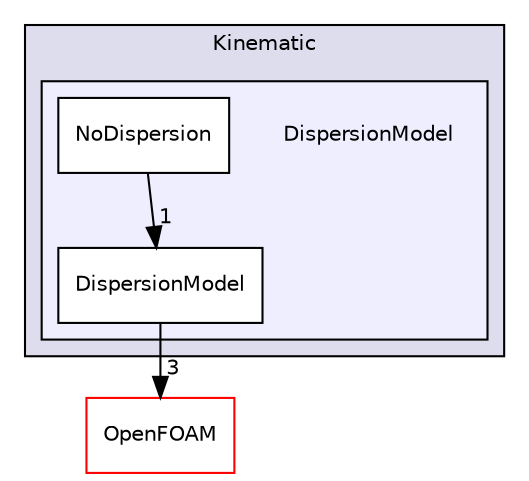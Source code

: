 digraph "src/lagrangian/intermediate/submodels/Kinematic/DispersionModel" {
  bgcolor=transparent;
  compound=true
  node [ fontsize="10", fontname="Helvetica"];
  edge [ labelfontsize="10", labelfontname="Helvetica"];
  subgraph clusterdir_280ce042c33ce1e00a1fb89491254772 {
    graph [ bgcolor="#ddddee", pencolor="black", label="Kinematic" fontname="Helvetica", fontsize="10", URL="dir_280ce042c33ce1e00a1fb89491254772.html"]
  subgraph clusterdir_1a1b0db6ee4be96508c5925195e4b1da {
    graph [ bgcolor="#eeeeff", pencolor="black", label="" URL="dir_1a1b0db6ee4be96508c5925195e4b1da.html"];
    dir_1a1b0db6ee4be96508c5925195e4b1da [shape=plaintext label="DispersionModel"];
    dir_6d2491821f2143f59278e5b5f1498c55 [shape=box label="DispersionModel" color="black" fillcolor="white" style="filled" URL="dir_6d2491821f2143f59278e5b5f1498c55.html"];
    dir_3bbc35f092d05a98574ef1a4bdc48429 [shape=box label="NoDispersion" color="black" fillcolor="white" style="filled" URL="dir_3bbc35f092d05a98574ef1a4bdc48429.html"];
  }
  }
  dir_c5473ff19b20e6ec4dfe5c310b3778a8 [shape=box label="OpenFOAM" color="red" URL="dir_c5473ff19b20e6ec4dfe5c310b3778a8.html"];
  dir_6d2491821f2143f59278e5b5f1498c55->dir_c5473ff19b20e6ec4dfe5c310b3778a8 [headlabel="3", labeldistance=1.5 headhref="dir_001575_001950.html"];
  dir_3bbc35f092d05a98574ef1a4bdc48429->dir_6d2491821f2143f59278e5b5f1498c55 [headlabel="1", labeldistance=1.5 headhref="dir_001576_001575.html"];
}
